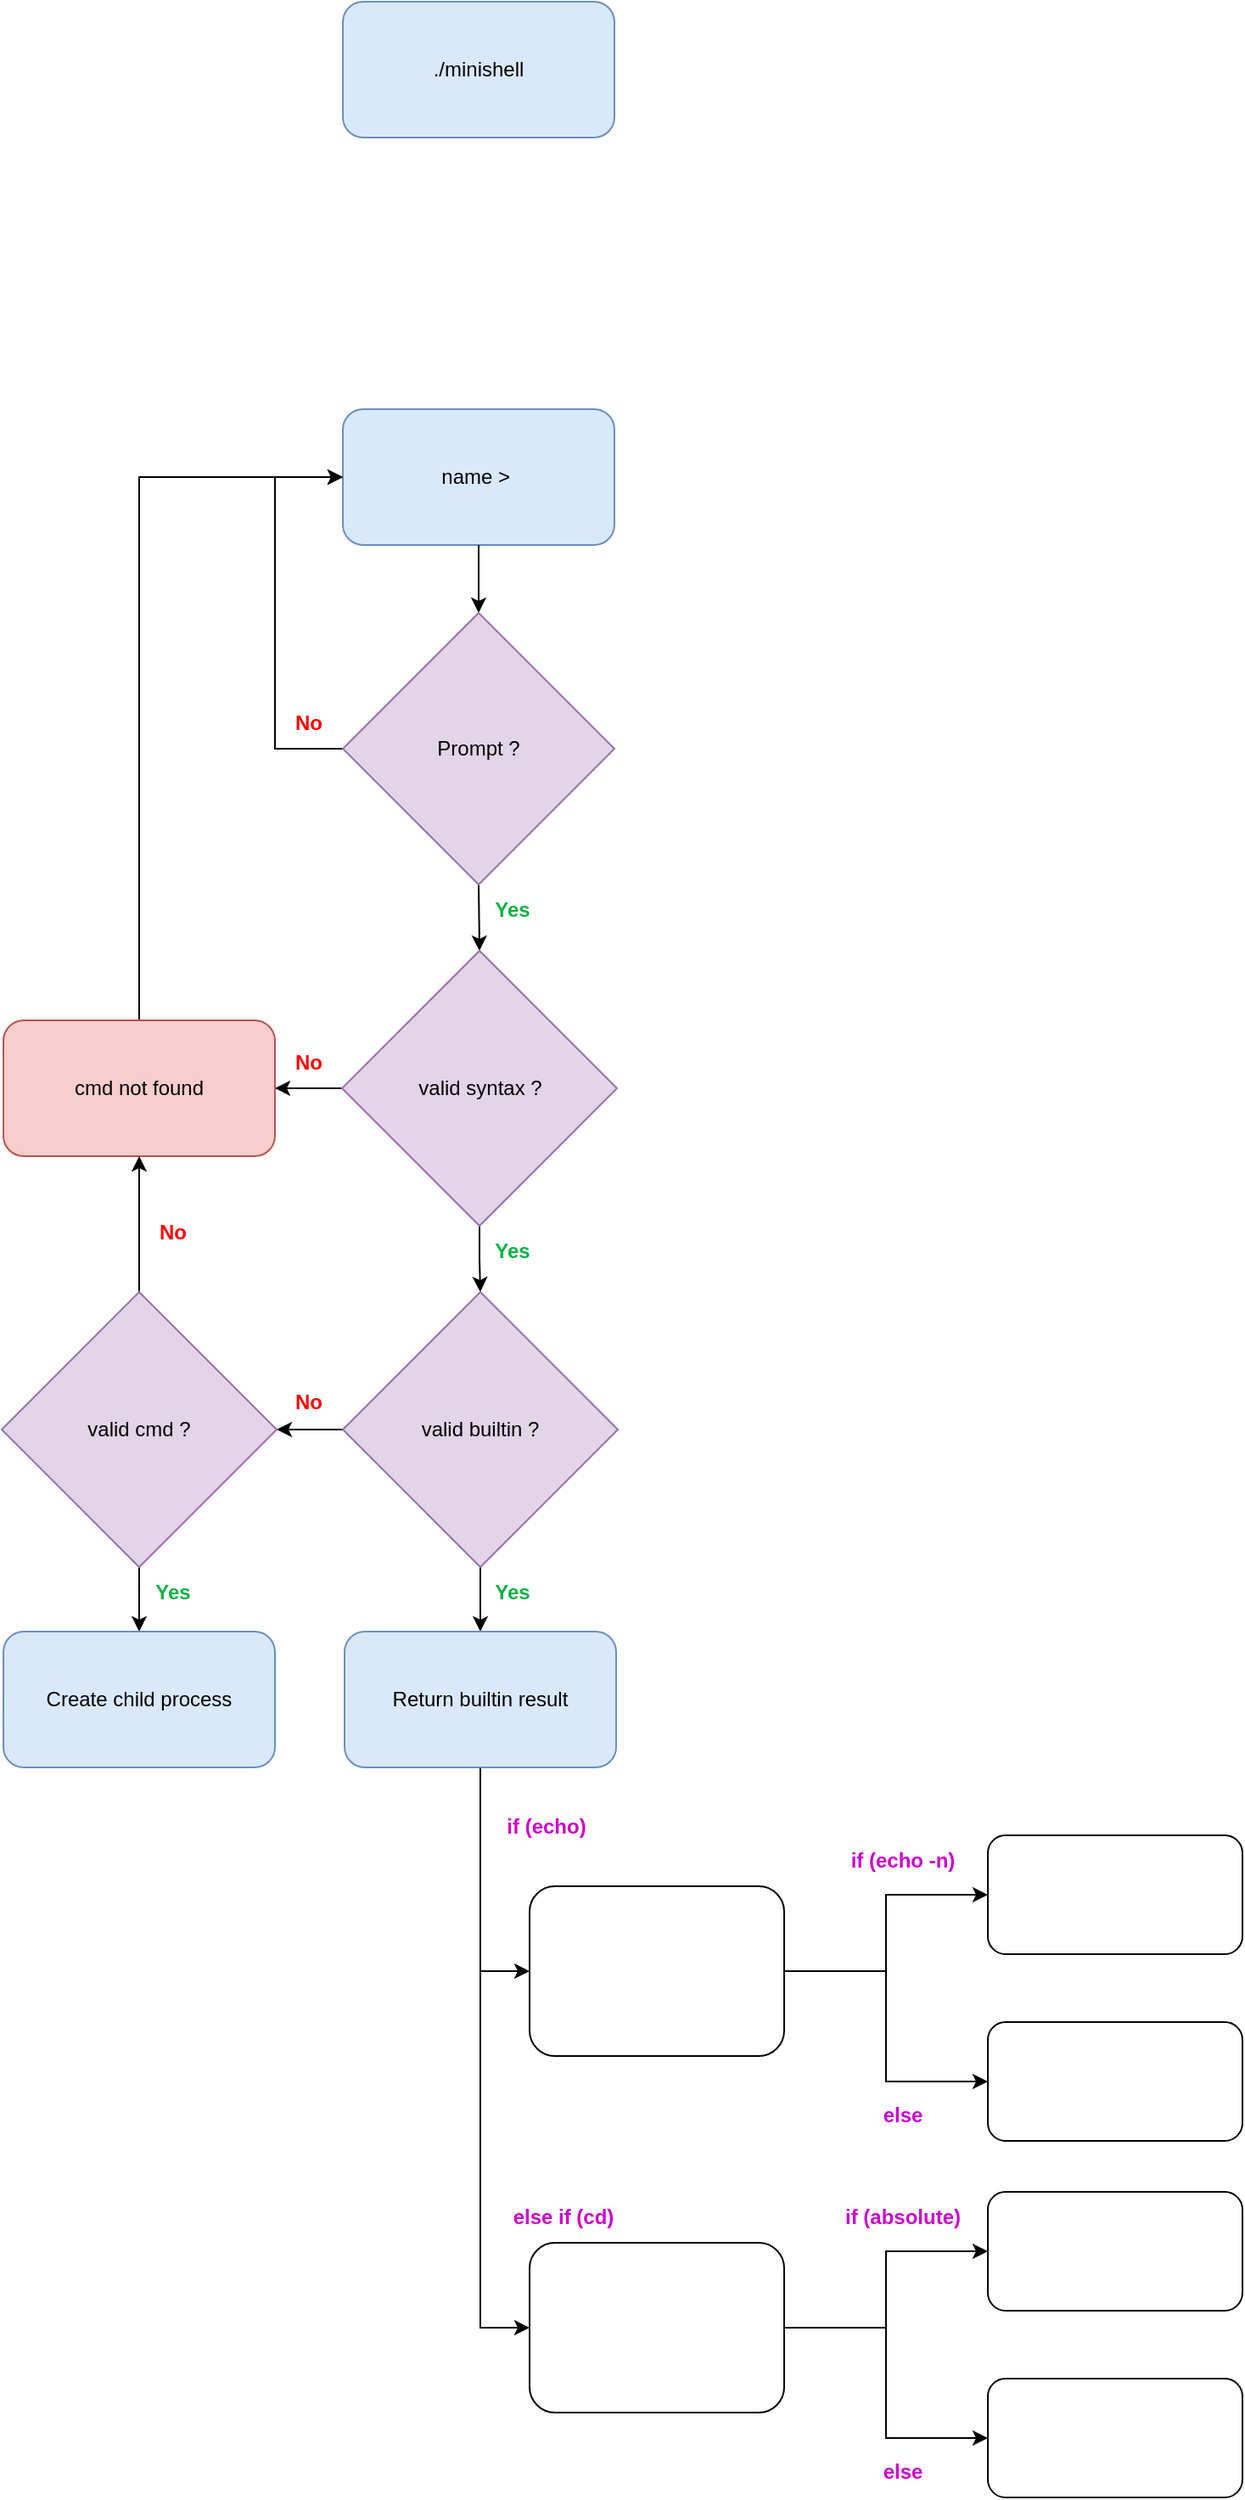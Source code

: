<mxfile version="23.1.4" type="github">
  <diagram name="Page-1" id="GK6aCAxCoU3ya3uAB7br">
    <mxGraphModel dx="743" dy="934" grid="1" gridSize="10" guides="1" tooltips="1" connect="1" arrows="1" fold="1" page="1" pageScale="1" pageWidth="1200" pageHeight="3600" math="0" shadow="0">
      <root>
        <mxCell id="0" />
        <mxCell id="1" parent="0" />
        <mxCell id="XuDKtZhECwmgFhSPbDCY-1" value="./minishell" style="rounded=1;whiteSpace=wrap;html=1;fillColor=#dae8fc;strokeColor=#6c8ebf;container=0;" vertex="1" parent="1">
          <mxGeometry x="520" y="40" width="160" height="80" as="geometry" />
        </mxCell>
        <mxCell id="XuDKtZhECwmgFhSPbDCY-2" value="name &amp;gt;&amp;nbsp;" style="rounded=1;whiteSpace=wrap;html=1;fillColor=#dae8fc;strokeColor=#6c8ebf;container=0;" vertex="1" parent="1">
          <mxGeometry x="520" y="280" width="160" height="80" as="geometry" />
        </mxCell>
        <mxCell id="XuDKtZhECwmgFhSPbDCY-8" style="edgeStyle=orthogonalEdgeStyle;rounded=0;orthogonalLoop=1;jettySize=auto;html=1;entryX=0.5;entryY=0;entryDx=0;entryDy=0;exitX=0.5;exitY=1;exitDx=0;exitDy=0;" edge="1" parent="1" source="XuDKtZhECwmgFhSPbDCY-14" target="XuDKtZhECwmgFhSPbDCY-15">
          <mxGeometry relative="1" as="geometry">
            <mxPoint x="600" y="480" as="sourcePoint" />
            <mxPoint x="600" y="560" as="targetPoint" />
          </mxGeometry>
        </mxCell>
        <mxCell id="XuDKtZhECwmgFhSPbDCY-10" style="edgeStyle=orthogonalEdgeStyle;rounded=0;orthogonalLoop=1;jettySize=auto;html=1;exitX=0;exitY=0.5;exitDx=0;exitDy=0;entryX=0;entryY=0.5;entryDx=0;entryDy=0;" edge="1" parent="1" source="XuDKtZhECwmgFhSPbDCY-14" target="XuDKtZhECwmgFhSPbDCY-2">
          <mxGeometry relative="1" as="geometry">
            <mxPoint x="437" y="454" as="sourcePoint" />
            <mxPoint x="412" y="319" as="targetPoint" />
            <Array as="points">
              <mxPoint x="480" y="480" />
              <mxPoint x="480" y="320" />
            </Array>
          </mxGeometry>
        </mxCell>
        <mxCell id="XuDKtZhECwmgFhSPbDCY-7" style="edgeStyle=orthogonalEdgeStyle;rounded=0;orthogonalLoop=1;jettySize=auto;html=1;entryX=0.5;entryY=0;entryDx=0;entryDy=0;" edge="1" parent="1" source="XuDKtZhECwmgFhSPbDCY-2" target="XuDKtZhECwmgFhSPbDCY-14">
          <mxGeometry relative="1" as="geometry">
            <mxPoint x="600" y="400" as="targetPoint" />
          </mxGeometry>
        </mxCell>
        <mxCell id="XuDKtZhECwmgFhSPbDCY-12" value="Yes" style="text;html=1;align=center;verticalAlign=middle;whiteSpace=wrap;rounded=0;fontStyle=1;fontColor=#10b146;" vertex="1" parent="1">
          <mxGeometry x="590" y="560" width="60" height="30" as="geometry" />
        </mxCell>
        <mxCell id="XuDKtZhECwmgFhSPbDCY-13" value="No" style="text;html=1;align=center;verticalAlign=middle;whiteSpace=wrap;rounded=0;fontStyle=1;fontColor=#FF0000;" vertex="1" parent="1">
          <mxGeometry x="470" y="450" width="60" height="30" as="geometry" />
        </mxCell>
        <mxCell id="XuDKtZhECwmgFhSPbDCY-14" value="Prompt ?" style="rhombus;whiteSpace=wrap;html=1;fillColor=#e1d5e7;strokeColor=#9673a6;rotation=0;" vertex="1" parent="1">
          <mxGeometry x="520" y="400" width="160" height="160" as="geometry" />
        </mxCell>
        <mxCell id="XuDKtZhECwmgFhSPbDCY-22" style="edgeStyle=orthogonalEdgeStyle;rounded=0;orthogonalLoop=1;jettySize=auto;html=1;entryX=1;entryY=0.5;entryDx=0;entryDy=0;" edge="1" parent="1" source="XuDKtZhECwmgFhSPbDCY-15" target="XuDKtZhECwmgFhSPbDCY-19">
          <mxGeometry relative="1" as="geometry" />
        </mxCell>
        <mxCell id="XuDKtZhECwmgFhSPbDCY-25" style="edgeStyle=orthogonalEdgeStyle;rounded=0;orthogonalLoop=1;jettySize=auto;html=1;entryX=0.5;entryY=0;entryDx=0;entryDy=0;" edge="1" parent="1" source="XuDKtZhECwmgFhSPbDCY-15" target="XuDKtZhECwmgFhSPbDCY-24">
          <mxGeometry relative="1" as="geometry" />
        </mxCell>
        <mxCell id="XuDKtZhECwmgFhSPbDCY-15" value="valid syntax ?" style="rhombus;whiteSpace=wrap;html=1;fillColor=#e1d5e7;strokeColor=#9673a6;rotation=0;" vertex="1" parent="1">
          <mxGeometry x="519.5" y="599" width="162" height="162" as="geometry" />
        </mxCell>
        <mxCell id="XuDKtZhECwmgFhSPbDCY-23" style="edgeStyle=orthogonalEdgeStyle;rounded=0;orthogonalLoop=1;jettySize=auto;html=1;exitX=0.5;exitY=0;exitDx=0;exitDy=0;entryX=0;entryY=0.5;entryDx=0;entryDy=0;" edge="1" parent="1" source="XuDKtZhECwmgFhSPbDCY-19" target="XuDKtZhECwmgFhSPbDCY-2">
          <mxGeometry relative="1" as="geometry" />
        </mxCell>
        <mxCell id="XuDKtZhECwmgFhSPbDCY-19" value="cmd not found" style="rounded=1;whiteSpace=wrap;html=1;fillColor=#f8cecc;strokeColor=#b85450;container=0;" vertex="1" parent="1">
          <mxGeometry x="320" y="640" width="160" height="80" as="geometry" />
        </mxCell>
        <mxCell id="XuDKtZhECwmgFhSPbDCY-27" style="edgeStyle=orthogonalEdgeStyle;rounded=0;orthogonalLoop=1;jettySize=auto;html=1;entryX=1;entryY=0.5;entryDx=0;entryDy=0;" edge="1" parent="1" source="XuDKtZhECwmgFhSPbDCY-24" target="XuDKtZhECwmgFhSPbDCY-26">
          <mxGeometry relative="1" as="geometry" />
        </mxCell>
        <mxCell id="XuDKtZhECwmgFhSPbDCY-37" style="edgeStyle=orthogonalEdgeStyle;rounded=0;orthogonalLoop=1;jettySize=auto;html=1;entryX=0.5;entryY=0;entryDx=0;entryDy=0;" edge="1" parent="1" source="XuDKtZhECwmgFhSPbDCY-24" target="XuDKtZhECwmgFhSPbDCY-36">
          <mxGeometry relative="1" as="geometry" />
        </mxCell>
        <mxCell id="XuDKtZhECwmgFhSPbDCY-24" value="valid builtin ?" style="rhombus;whiteSpace=wrap;html=1;fillColor=#e1d5e7;strokeColor=#9673a6;rotation=0;" vertex="1" parent="1">
          <mxGeometry x="520" y="800" width="162" height="162" as="geometry" />
        </mxCell>
        <mxCell id="XuDKtZhECwmgFhSPbDCY-28" style="edgeStyle=orthogonalEdgeStyle;rounded=0;orthogonalLoop=1;jettySize=auto;html=1;entryX=0.5;entryY=1;entryDx=0;entryDy=0;" edge="1" parent="1" source="XuDKtZhECwmgFhSPbDCY-26" target="XuDKtZhECwmgFhSPbDCY-19">
          <mxGeometry relative="1" as="geometry" />
        </mxCell>
        <mxCell id="XuDKtZhECwmgFhSPbDCY-34" style="edgeStyle=orthogonalEdgeStyle;rounded=0;orthogonalLoop=1;jettySize=auto;html=1;entryX=0.5;entryY=0;entryDx=0;entryDy=0;" edge="1" parent="1" source="XuDKtZhECwmgFhSPbDCY-26" target="XuDKtZhECwmgFhSPbDCY-33">
          <mxGeometry relative="1" as="geometry" />
        </mxCell>
        <mxCell id="XuDKtZhECwmgFhSPbDCY-26" value="valid cmd ?" style="rhombus;whiteSpace=wrap;html=1;fillColor=#e1d5e7;strokeColor=#9673a6;rotation=0;" vertex="1" parent="1">
          <mxGeometry x="319" y="800" width="162" height="162" as="geometry" />
        </mxCell>
        <mxCell id="XuDKtZhECwmgFhSPbDCY-29" value="No" style="text;html=1;align=center;verticalAlign=middle;whiteSpace=wrap;rounded=0;fontStyle=1;fontColor=#FF0000;" vertex="1" parent="1">
          <mxGeometry x="470" y="650" width="60" height="30" as="geometry" />
        </mxCell>
        <mxCell id="XuDKtZhECwmgFhSPbDCY-30" value="No" style="text;html=1;align=center;verticalAlign=middle;whiteSpace=wrap;rounded=0;fontStyle=1;fontColor=#FF0000;" vertex="1" parent="1">
          <mxGeometry x="470" y="850" width="60" height="30" as="geometry" />
        </mxCell>
        <mxCell id="XuDKtZhECwmgFhSPbDCY-31" value="No" style="text;html=1;align=center;verticalAlign=middle;whiteSpace=wrap;rounded=0;fontStyle=1;fontColor=#FF0000;" vertex="1" parent="1">
          <mxGeometry x="390" y="750" width="60" height="30" as="geometry" />
        </mxCell>
        <mxCell id="XuDKtZhECwmgFhSPbDCY-32" value="Yes" style="text;html=1;align=center;verticalAlign=middle;whiteSpace=wrap;rounded=0;fontStyle=1;fontColor=#10b146;" vertex="1" parent="1">
          <mxGeometry x="590" y="761" width="60" height="30" as="geometry" />
        </mxCell>
        <mxCell id="XuDKtZhECwmgFhSPbDCY-33" value="Create child process" style="rounded=1;whiteSpace=wrap;html=1;fillColor=#dae8fc;strokeColor=#6c8ebf;container=0;" vertex="1" parent="1">
          <mxGeometry x="320" y="1000" width="160" height="80" as="geometry" />
        </mxCell>
        <mxCell id="XuDKtZhECwmgFhSPbDCY-35" value="Yes" style="text;html=1;align=center;verticalAlign=middle;whiteSpace=wrap;rounded=0;fontStyle=1;fontColor=#10b146;" vertex="1" parent="1">
          <mxGeometry x="390" y="962" width="60" height="30" as="geometry" />
        </mxCell>
        <mxCell id="XuDKtZhECwmgFhSPbDCY-61" style="edgeStyle=orthogonalEdgeStyle;rounded=0;orthogonalLoop=1;jettySize=auto;html=1;entryX=0;entryY=0.5;entryDx=0;entryDy=0;" edge="1" parent="1" source="XuDKtZhECwmgFhSPbDCY-36" target="XuDKtZhECwmgFhSPbDCY-60">
          <mxGeometry relative="1" as="geometry" />
        </mxCell>
        <mxCell id="XuDKtZhECwmgFhSPbDCY-70" style="edgeStyle=orthogonalEdgeStyle;rounded=0;orthogonalLoop=1;jettySize=auto;html=1;exitX=0.5;exitY=1;exitDx=0;exitDy=0;entryX=0;entryY=0.5;entryDx=0;entryDy=0;" edge="1" parent="1" source="XuDKtZhECwmgFhSPbDCY-36" target="XuDKtZhECwmgFhSPbDCY-69">
          <mxGeometry relative="1" as="geometry" />
        </mxCell>
        <mxCell id="XuDKtZhECwmgFhSPbDCY-36" value="Return builtin result" style="rounded=1;whiteSpace=wrap;html=1;fillColor=#dae8fc;strokeColor=#6c8ebf;container=0;" vertex="1" parent="1">
          <mxGeometry x="521" y="1000" width="160" height="80" as="geometry" />
        </mxCell>
        <mxCell id="XuDKtZhECwmgFhSPbDCY-39" value="Yes" style="text;html=1;align=center;verticalAlign=middle;whiteSpace=wrap;rounded=0;fontStyle=1;fontColor=#10b146;" vertex="1" parent="1">
          <mxGeometry x="590" y="962" width="60" height="30" as="geometry" />
        </mxCell>
        <mxCell id="XuDKtZhECwmgFhSPbDCY-65" style="edgeStyle=orthogonalEdgeStyle;rounded=0;orthogonalLoop=1;jettySize=auto;html=1;entryX=0;entryY=0.5;entryDx=0;entryDy=0;" edge="1" parent="1" source="XuDKtZhECwmgFhSPbDCY-60" target="XuDKtZhECwmgFhSPbDCY-63">
          <mxGeometry relative="1" as="geometry" />
        </mxCell>
        <mxCell id="XuDKtZhECwmgFhSPbDCY-66" style="edgeStyle=orthogonalEdgeStyle;rounded=0;orthogonalLoop=1;jettySize=auto;html=1;exitX=1;exitY=0.5;exitDx=0;exitDy=0;entryX=0;entryY=0.5;entryDx=0;entryDy=0;" edge="1" parent="1" source="XuDKtZhECwmgFhSPbDCY-60" target="XuDKtZhECwmgFhSPbDCY-64">
          <mxGeometry relative="1" as="geometry" />
        </mxCell>
        <mxCell id="XuDKtZhECwmgFhSPbDCY-60" value="" style="rounded=1;whiteSpace=wrap;html=1;" vertex="1" parent="1">
          <mxGeometry x="630" y="1150" width="150" height="100" as="geometry" />
        </mxCell>
        <mxCell id="XuDKtZhECwmgFhSPbDCY-62" value="&lt;font color=&quot;#cc00cc&quot;&gt;if (echo)&lt;/font&gt;" style="text;html=1;align=center;verticalAlign=middle;whiteSpace=wrap;rounded=0;fontStyle=1;fontColor=#10b146;" vertex="1" parent="1">
          <mxGeometry x="610" y="1100" width="60" height="30" as="geometry" />
        </mxCell>
        <mxCell id="XuDKtZhECwmgFhSPbDCY-63" value="" style="rounded=1;whiteSpace=wrap;html=1;" vertex="1" parent="1">
          <mxGeometry x="900" y="1120" width="150" height="70" as="geometry" />
        </mxCell>
        <mxCell id="XuDKtZhECwmgFhSPbDCY-64" value="" style="rounded=1;whiteSpace=wrap;html=1;" vertex="1" parent="1">
          <mxGeometry x="900" y="1230" width="150" height="70" as="geometry" />
        </mxCell>
        <mxCell id="XuDKtZhECwmgFhSPbDCY-67" value="&lt;font color=&quot;#cc00cc&quot;&gt;if (echo -n)&lt;/font&gt;" style="text;html=1;align=center;verticalAlign=middle;whiteSpace=wrap;rounded=0;fontStyle=1;fontColor=#10b146;" vertex="1" parent="1">
          <mxGeometry x="810" y="1120" width="80" height="30" as="geometry" />
        </mxCell>
        <mxCell id="XuDKtZhECwmgFhSPbDCY-68" value="&lt;font color=&quot;#cc00cc&quot;&gt;else&lt;/font&gt;" style="text;html=1;align=center;verticalAlign=middle;whiteSpace=wrap;rounded=0;fontStyle=1;fontColor=#10b146;" vertex="1" parent="1">
          <mxGeometry x="810" y="1270" width="80" height="30" as="geometry" />
        </mxCell>
        <mxCell id="XuDKtZhECwmgFhSPbDCY-76" style="edgeStyle=orthogonalEdgeStyle;rounded=0;orthogonalLoop=1;jettySize=auto;html=1;" edge="1" parent="1" source="XuDKtZhECwmgFhSPbDCY-69" target="XuDKtZhECwmgFhSPbDCY-72">
          <mxGeometry relative="1" as="geometry" />
        </mxCell>
        <mxCell id="XuDKtZhECwmgFhSPbDCY-77" style="edgeStyle=orthogonalEdgeStyle;rounded=0;orthogonalLoop=1;jettySize=auto;html=1;exitX=1;exitY=0.5;exitDx=0;exitDy=0;entryX=0;entryY=0.5;entryDx=0;entryDy=0;" edge="1" parent="1" source="XuDKtZhECwmgFhSPbDCY-69" target="XuDKtZhECwmgFhSPbDCY-73">
          <mxGeometry relative="1" as="geometry" />
        </mxCell>
        <mxCell id="XuDKtZhECwmgFhSPbDCY-69" value="" style="rounded=1;whiteSpace=wrap;html=1;" vertex="1" parent="1">
          <mxGeometry x="630" y="1360" width="150" height="100" as="geometry" />
        </mxCell>
        <mxCell id="XuDKtZhECwmgFhSPbDCY-71" value="&lt;font color=&quot;#cc00cc&quot;&gt;else if (cd)&lt;/font&gt;" style="text;html=1;align=center;verticalAlign=middle;whiteSpace=wrap;rounded=0;fontStyle=1;fontColor=#10b146;" vertex="1" parent="1">
          <mxGeometry x="610" y="1330" width="80" height="30" as="geometry" />
        </mxCell>
        <mxCell id="XuDKtZhECwmgFhSPbDCY-72" value="" style="rounded=1;whiteSpace=wrap;html=1;" vertex="1" parent="1">
          <mxGeometry x="900" y="1330" width="150" height="70" as="geometry" />
        </mxCell>
        <mxCell id="XuDKtZhECwmgFhSPbDCY-73" value="" style="rounded=1;whiteSpace=wrap;html=1;" vertex="1" parent="1">
          <mxGeometry x="900" y="1440" width="150" height="70" as="geometry" />
        </mxCell>
        <mxCell id="XuDKtZhECwmgFhSPbDCY-74" value="&lt;font color=&quot;#cc00cc&quot;&gt;if (absolute)&lt;/font&gt;" style="text;html=1;align=center;verticalAlign=middle;whiteSpace=wrap;rounded=0;fontStyle=1;fontColor=#10b146;" vertex="1" parent="1">
          <mxGeometry x="810" y="1330" width="80" height="30" as="geometry" />
        </mxCell>
        <mxCell id="XuDKtZhECwmgFhSPbDCY-75" value="&lt;font color=&quot;#cc00cc&quot;&gt;else&lt;/font&gt;" style="text;html=1;align=center;verticalAlign=middle;whiteSpace=wrap;rounded=0;fontStyle=1;fontColor=#10b146;" vertex="1" parent="1">
          <mxGeometry x="810" y="1480" width="80" height="30" as="geometry" />
        </mxCell>
      </root>
    </mxGraphModel>
  </diagram>
</mxfile>
